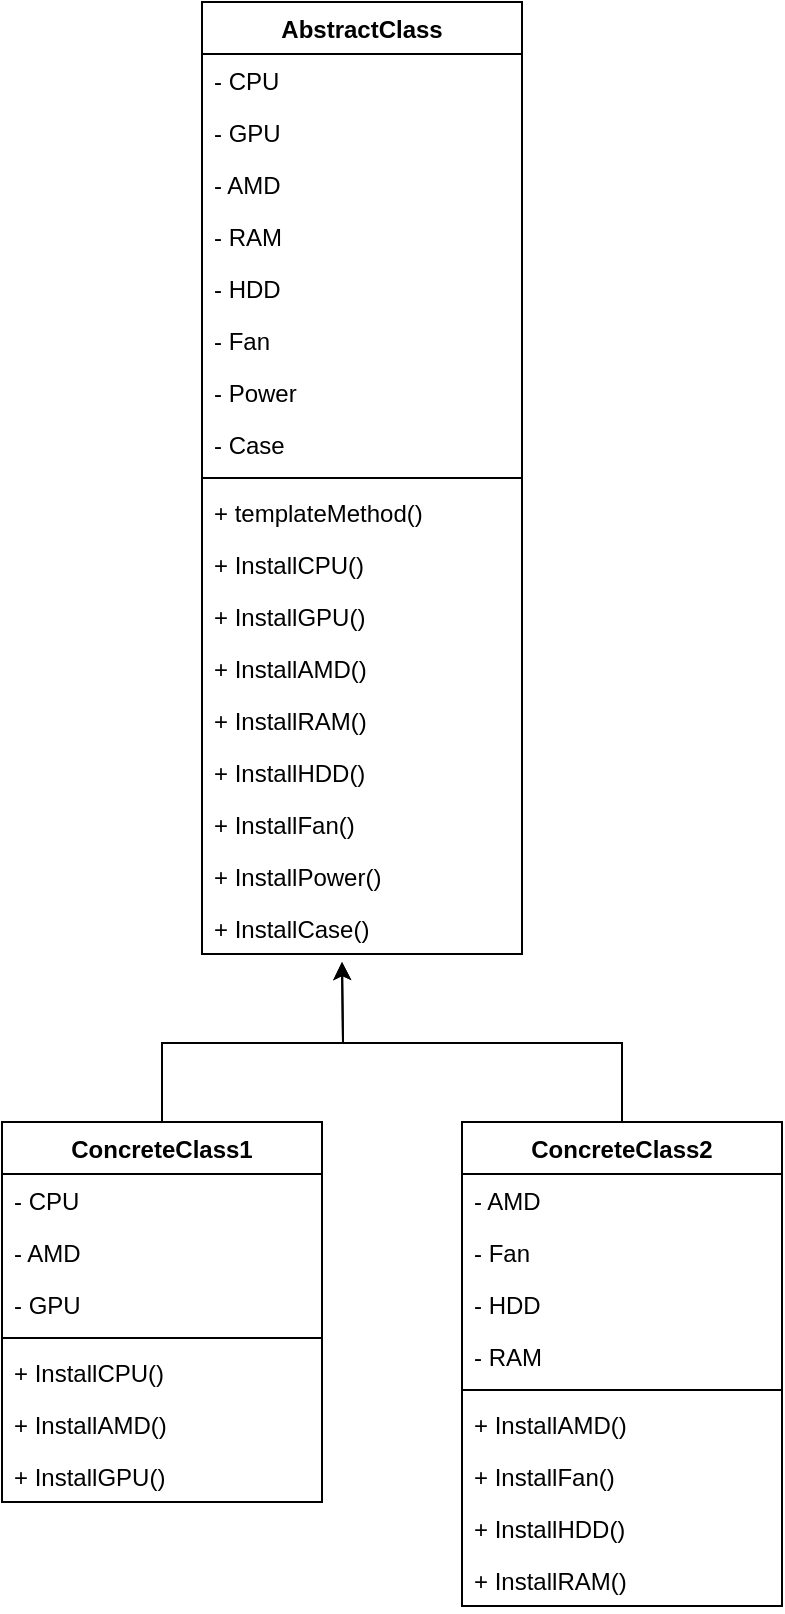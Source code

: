 <mxfile version="20.6.0" type="device"><diagram id="C5RBs43oDa-KdzZeNtuy" name="Page-1"><mxGraphModel dx="645" dy="569" grid="1" gridSize="10" guides="1" tooltips="1" connect="1" arrows="1" fold="1" page="1" pageScale="1" pageWidth="827" pageHeight="1169" math="0" shadow="0"><root><mxCell id="WIyWlLk6GJQsqaUBKTNV-0"/><mxCell id="WIyWlLk6GJQsqaUBKTNV-1" parent="WIyWlLk6GJQsqaUBKTNV-0"/><mxCell id="QH8xuk7H27wS32dFUT2F-24" value="AbstractClass" style="swimlane;fontStyle=1;align=center;verticalAlign=top;childLayout=stackLayout;horizontal=1;startSize=26;horizontalStack=0;resizeParent=1;resizeParentMax=0;resizeLast=0;collapsible=1;marginBottom=0;" vertex="1" parent="WIyWlLk6GJQsqaUBKTNV-1"><mxGeometry x="140" y="230" width="160" height="476" as="geometry"/></mxCell><mxCell id="QH8xuk7H27wS32dFUT2F-25" value="- CPU" style="text;strokeColor=none;fillColor=none;align=left;verticalAlign=top;spacingLeft=4;spacingRight=4;overflow=hidden;rotatable=0;points=[[0,0.5],[1,0.5]];portConstraint=eastwest;" vertex="1" parent="QH8xuk7H27wS32dFUT2F-24"><mxGeometry y="26" width="160" height="26" as="geometry"/></mxCell><mxCell id="QH8xuk7H27wS32dFUT2F-29" value="- GPU" style="text;strokeColor=none;fillColor=none;align=left;verticalAlign=top;spacingLeft=4;spacingRight=4;overflow=hidden;rotatable=0;points=[[0,0.5],[1,0.5]];portConstraint=eastwest;" vertex="1" parent="QH8xuk7H27wS32dFUT2F-24"><mxGeometry y="52" width="160" height="26" as="geometry"/></mxCell><mxCell id="QH8xuk7H27wS32dFUT2F-30" value="- AMD" style="text;strokeColor=none;fillColor=none;align=left;verticalAlign=top;spacingLeft=4;spacingRight=4;overflow=hidden;rotatable=0;points=[[0,0.5],[1,0.5]];portConstraint=eastwest;" vertex="1" parent="QH8xuk7H27wS32dFUT2F-24"><mxGeometry y="78" width="160" height="26" as="geometry"/></mxCell><mxCell id="QH8xuk7H27wS32dFUT2F-31" value="- RAM" style="text;strokeColor=none;fillColor=none;align=left;verticalAlign=top;spacingLeft=4;spacingRight=4;overflow=hidden;rotatable=0;points=[[0,0.5],[1,0.5]];portConstraint=eastwest;" vertex="1" parent="QH8xuk7H27wS32dFUT2F-24"><mxGeometry y="104" width="160" height="26" as="geometry"/></mxCell><mxCell id="QH8xuk7H27wS32dFUT2F-32" value="- HDD" style="text;strokeColor=none;fillColor=none;align=left;verticalAlign=top;spacingLeft=4;spacingRight=4;overflow=hidden;rotatable=0;points=[[0,0.5],[1,0.5]];portConstraint=eastwest;" vertex="1" parent="QH8xuk7H27wS32dFUT2F-24"><mxGeometry y="130" width="160" height="26" as="geometry"/></mxCell><mxCell id="QH8xuk7H27wS32dFUT2F-33" value="- Fan" style="text;strokeColor=none;fillColor=none;align=left;verticalAlign=top;spacingLeft=4;spacingRight=4;overflow=hidden;rotatable=0;points=[[0,0.5],[1,0.5]];portConstraint=eastwest;" vertex="1" parent="QH8xuk7H27wS32dFUT2F-24"><mxGeometry y="156" width="160" height="26" as="geometry"/></mxCell><mxCell id="QH8xuk7H27wS32dFUT2F-34" value="- Power" style="text;strokeColor=none;fillColor=none;align=left;verticalAlign=top;spacingLeft=4;spacingRight=4;overflow=hidden;rotatable=0;points=[[0,0.5],[1,0.5]];portConstraint=eastwest;" vertex="1" parent="QH8xuk7H27wS32dFUT2F-24"><mxGeometry y="182" width="160" height="26" as="geometry"/></mxCell><mxCell id="QH8xuk7H27wS32dFUT2F-35" value="- Case" style="text;strokeColor=none;fillColor=none;align=left;verticalAlign=top;spacingLeft=4;spacingRight=4;overflow=hidden;rotatable=0;points=[[0,0.5],[1,0.5]];portConstraint=eastwest;" vertex="1" parent="QH8xuk7H27wS32dFUT2F-24"><mxGeometry y="208" width="160" height="26" as="geometry"/></mxCell><mxCell id="QH8xuk7H27wS32dFUT2F-26" value="" style="line;strokeWidth=1;fillColor=none;align=left;verticalAlign=middle;spacingTop=-1;spacingLeft=3;spacingRight=3;rotatable=0;labelPosition=right;points=[];portConstraint=eastwest;strokeColor=inherit;" vertex="1" parent="QH8xuk7H27wS32dFUT2F-24"><mxGeometry y="234" width="160" height="8" as="geometry"/></mxCell><mxCell id="QH8xuk7H27wS32dFUT2F-27" value="+ templateMethod()" style="text;strokeColor=none;fillColor=none;align=left;verticalAlign=top;spacingLeft=4;spacingRight=4;overflow=hidden;rotatable=0;points=[[0,0.5],[1,0.5]];portConstraint=eastwest;" vertex="1" parent="QH8xuk7H27wS32dFUT2F-24"><mxGeometry y="242" width="160" height="26" as="geometry"/></mxCell><mxCell id="QH8xuk7H27wS32dFUT2F-66" value="+ InstallCPU()" style="text;strokeColor=none;fillColor=none;align=left;verticalAlign=top;spacingLeft=4;spacingRight=4;overflow=hidden;rotatable=0;points=[[0,0.5],[1,0.5]];portConstraint=eastwest;" vertex="1" parent="QH8xuk7H27wS32dFUT2F-24"><mxGeometry y="268" width="160" height="26" as="geometry"/></mxCell><mxCell id="QH8xuk7H27wS32dFUT2F-67" value="+ InstallGPU()" style="text;strokeColor=none;fillColor=none;align=left;verticalAlign=top;spacingLeft=4;spacingRight=4;overflow=hidden;rotatable=0;points=[[0,0.5],[1,0.5]];portConstraint=eastwest;" vertex="1" parent="QH8xuk7H27wS32dFUT2F-24"><mxGeometry y="294" width="160" height="26" as="geometry"/></mxCell><mxCell id="QH8xuk7H27wS32dFUT2F-68" value="+ InstallAMD()" style="text;strokeColor=none;fillColor=none;align=left;verticalAlign=top;spacingLeft=4;spacingRight=4;overflow=hidden;rotatable=0;points=[[0,0.5],[1,0.5]];portConstraint=eastwest;" vertex="1" parent="QH8xuk7H27wS32dFUT2F-24"><mxGeometry y="320" width="160" height="26" as="geometry"/></mxCell><mxCell id="QH8xuk7H27wS32dFUT2F-38" value="+ InstallRAM()" style="text;strokeColor=none;fillColor=none;align=left;verticalAlign=top;spacingLeft=4;spacingRight=4;overflow=hidden;rotatable=0;points=[[0,0.5],[1,0.5]];portConstraint=eastwest;" vertex="1" parent="QH8xuk7H27wS32dFUT2F-24"><mxGeometry y="346" width="160" height="26" as="geometry"/></mxCell><mxCell id="QH8xuk7H27wS32dFUT2F-39" value="+ InstallHDD()" style="text;strokeColor=none;fillColor=none;align=left;verticalAlign=top;spacingLeft=4;spacingRight=4;overflow=hidden;rotatable=0;points=[[0,0.5],[1,0.5]];portConstraint=eastwest;" vertex="1" parent="QH8xuk7H27wS32dFUT2F-24"><mxGeometry y="372" width="160" height="26" as="geometry"/></mxCell><mxCell id="QH8xuk7H27wS32dFUT2F-40" value="+ InstallFan()" style="text;strokeColor=none;fillColor=none;align=left;verticalAlign=top;spacingLeft=4;spacingRight=4;overflow=hidden;rotatable=0;points=[[0,0.5],[1,0.5]];portConstraint=eastwest;" vertex="1" parent="QH8xuk7H27wS32dFUT2F-24"><mxGeometry y="398" width="160" height="26" as="geometry"/></mxCell><mxCell id="QH8xuk7H27wS32dFUT2F-41" value="+ InstallPower()" style="text;strokeColor=none;fillColor=none;align=left;verticalAlign=top;spacingLeft=4;spacingRight=4;overflow=hidden;rotatable=0;points=[[0,0.5],[1,0.5]];portConstraint=eastwest;" vertex="1" parent="QH8xuk7H27wS32dFUT2F-24"><mxGeometry y="424" width="160" height="26" as="geometry"/></mxCell><mxCell id="QH8xuk7H27wS32dFUT2F-42" value="+ InstallCase()" style="text;strokeColor=none;fillColor=none;align=left;verticalAlign=top;spacingLeft=4;spacingRight=4;overflow=hidden;rotatable=0;points=[[0,0.5],[1,0.5]];portConstraint=eastwest;" vertex="1" parent="QH8xuk7H27wS32dFUT2F-24"><mxGeometry y="450" width="160" height="26" as="geometry"/></mxCell><mxCell id="QH8xuk7H27wS32dFUT2F-78" style="edgeStyle=orthogonalEdgeStyle;rounded=0;orthogonalLoop=1;jettySize=auto;html=1;exitX=0.5;exitY=0;exitDx=0;exitDy=0;" edge="1" parent="WIyWlLk6GJQsqaUBKTNV-1" source="QH8xuk7H27wS32dFUT2F-43"><mxGeometry relative="1" as="geometry"><mxPoint x="210" y="710" as="targetPoint"/></mxGeometry></mxCell><mxCell id="QH8xuk7H27wS32dFUT2F-43" value="ConcreteClass1" style="swimlane;fontStyle=1;align=center;verticalAlign=top;childLayout=stackLayout;horizontal=1;startSize=26;horizontalStack=0;resizeParent=1;resizeParentMax=0;resizeLast=0;collapsible=1;marginBottom=0;" vertex="1" parent="WIyWlLk6GJQsqaUBKTNV-1"><mxGeometry x="40" y="790" width="160" height="190" as="geometry"/></mxCell><mxCell id="QH8xuk7H27wS32dFUT2F-51" value="- CPU" style="text;strokeColor=none;fillColor=none;align=left;verticalAlign=top;spacingLeft=4;spacingRight=4;overflow=hidden;rotatable=0;points=[[0,0.5],[1,0.5]];portConstraint=eastwest;" vertex="1" parent="QH8xuk7H27wS32dFUT2F-43"><mxGeometry y="26" width="160" height="26" as="geometry"/></mxCell><mxCell id="QH8xuk7H27wS32dFUT2F-53" value="- AMD" style="text;strokeColor=none;fillColor=none;align=left;verticalAlign=top;spacingLeft=4;spacingRight=4;overflow=hidden;rotatable=0;points=[[0,0.5],[1,0.5]];portConstraint=eastwest;" vertex="1" parent="QH8xuk7H27wS32dFUT2F-43"><mxGeometry y="52" width="160" height="26" as="geometry"/></mxCell><mxCell id="QH8xuk7H27wS32dFUT2F-52" value="- GPU" style="text;strokeColor=none;fillColor=none;align=left;verticalAlign=top;spacingLeft=4;spacingRight=4;overflow=hidden;rotatable=0;points=[[0,0.5],[1,0.5]];portConstraint=eastwest;" vertex="1" parent="QH8xuk7H27wS32dFUT2F-43"><mxGeometry y="78" width="160" height="26" as="geometry"/></mxCell><mxCell id="QH8xuk7H27wS32dFUT2F-45" value="" style="line;strokeWidth=1;fillColor=none;align=left;verticalAlign=middle;spacingTop=-1;spacingLeft=3;spacingRight=3;rotatable=0;labelPosition=right;points=[];portConstraint=eastwest;strokeColor=inherit;" vertex="1" parent="QH8xuk7H27wS32dFUT2F-43"><mxGeometry y="104" width="160" height="8" as="geometry"/></mxCell><mxCell id="QH8xuk7H27wS32dFUT2F-28" value="+ InstallCPU()" style="text;strokeColor=none;fillColor=none;align=left;verticalAlign=top;spacingLeft=4;spacingRight=4;overflow=hidden;rotatable=0;points=[[0,0.5],[1,0.5]];portConstraint=eastwest;" vertex="1" parent="QH8xuk7H27wS32dFUT2F-43"><mxGeometry y="112" width="160" height="26" as="geometry"/></mxCell><mxCell id="QH8xuk7H27wS32dFUT2F-37" value="+ InstallAMD()" style="text;strokeColor=none;fillColor=none;align=left;verticalAlign=top;spacingLeft=4;spacingRight=4;overflow=hidden;rotatable=0;points=[[0,0.5],[1,0.5]];portConstraint=eastwest;" vertex="1" parent="QH8xuk7H27wS32dFUT2F-43"><mxGeometry y="138" width="160" height="26" as="geometry"/></mxCell><mxCell id="QH8xuk7H27wS32dFUT2F-36" value="+ InstallGPU()" style="text;strokeColor=none;fillColor=none;align=left;verticalAlign=top;spacingLeft=4;spacingRight=4;overflow=hidden;rotatable=0;points=[[0,0.5],[1,0.5]];portConstraint=eastwest;" vertex="1" parent="QH8xuk7H27wS32dFUT2F-43"><mxGeometry y="164" width="160" height="26" as="geometry"/></mxCell><mxCell id="QH8xuk7H27wS32dFUT2F-79" style="edgeStyle=orthogonalEdgeStyle;rounded=0;orthogonalLoop=1;jettySize=auto;html=1;exitX=0.5;exitY=0;exitDx=0;exitDy=0;" edge="1" parent="WIyWlLk6GJQsqaUBKTNV-1" source="QH8xuk7H27wS32dFUT2F-54"><mxGeometry relative="1" as="geometry"><mxPoint x="210" y="710" as="targetPoint"/></mxGeometry></mxCell><mxCell id="QH8xuk7H27wS32dFUT2F-54" value="ConcreteClass2" style="swimlane;fontStyle=1;align=center;verticalAlign=top;childLayout=stackLayout;horizontal=1;startSize=26;horizontalStack=0;resizeParent=1;resizeParentMax=0;resizeLast=0;collapsible=1;marginBottom=0;" vertex="1" parent="WIyWlLk6GJQsqaUBKTNV-1"><mxGeometry x="270" y="790" width="160" height="242" as="geometry"/></mxCell><mxCell id="QH8xuk7H27wS32dFUT2F-62" value="- AMD" style="text;strokeColor=none;fillColor=none;align=left;verticalAlign=top;spacingLeft=4;spacingRight=4;overflow=hidden;rotatable=0;points=[[0,0.5],[1,0.5]];portConstraint=eastwest;" vertex="1" parent="QH8xuk7H27wS32dFUT2F-54"><mxGeometry y="26" width="160" height="26" as="geometry"/></mxCell><mxCell id="QH8xuk7H27wS32dFUT2F-65" value="- Fan" style="text;strokeColor=none;fillColor=none;align=left;verticalAlign=top;spacingLeft=4;spacingRight=4;overflow=hidden;rotatable=0;points=[[0,0.5],[1,0.5]];portConstraint=eastwest;" vertex="1" parent="QH8xuk7H27wS32dFUT2F-54"><mxGeometry y="52" width="160" height="26" as="geometry"/></mxCell><mxCell id="QH8xuk7H27wS32dFUT2F-64" value="- HDD" style="text;strokeColor=none;fillColor=none;align=left;verticalAlign=top;spacingLeft=4;spacingRight=4;overflow=hidden;rotatable=0;points=[[0,0.5],[1,0.5]];portConstraint=eastwest;" vertex="1" parent="QH8xuk7H27wS32dFUT2F-54"><mxGeometry y="78" width="160" height="26" as="geometry"/></mxCell><mxCell id="QH8xuk7H27wS32dFUT2F-63" value="- RAM" style="text;strokeColor=none;fillColor=none;align=left;verticalAlign=top;spacingLeft=4;spacingRight=4;overflow=hidden;rotatable=0;points=[[0,0.5],[1,0.5]];portConstraint=eastwest;" vertex="1" parent="QH8xuk7H27wS32dFUT2F-54"><mxGeometry y="104" width="160" height="26" as="geometry"/></mxCell><mxCell id="QH8xuk7H27wS32dFUT2F-58" value="" style="line;strokeWidth=1;fillColor=none;align=left;verticalAlign=middle;spacingTop=-1;spacingLeft=3;spacingRight=3;rotatable=0;labelPosition=right;points=[];portConstraint=eastwest;strokeColor=inherit;" vertex="1" parent="QH8xuk7H27wS32dFUT2F-54"><mxGeometry y="130" width="160" height="8" as="geometry"/></mxCell><mxCell id="QH8xuk7H27wS32dFUT2F-69" value="+ InstallAMD()" style="text;strokeColor=none;fillColor=none;align=left;verticalAlign=top;spacingLeft=4;spacingRight=4;overflow=hidden;rotatable=0;points=[[0,0.5],[1,0.5]];portConstraint=eastwest;" vertex="1" parent="QH8xuk7H27wS32dFUT2F-54"><mxGeometry y="138" width="160" height="26" as="geometry"/></mxCell><mxCell id="QH8xuk7H27wS32dFUT2F-72" value="+ InstallFan()" style="text;strokeColor=none;fillColor=none;align=left;verticalAlign=top;spacingLeft=4;spacingRight=4;overflow=hidden;rotatable=0;points=[[0,0.5],[1,0.5]];portConstraint=eastwest;" vertex="1" parent="QH8xuk7H27wS32dFUT2F-54"><mxGeometry y="164" width="160" height="26" as="geometry"/></mxCell><mxCell id="QH8xuk7H27wS32dFUT2F-71" value="+ InstallHDD()" style="text;strokeColor=none;fillColor=none;align=left;verticalAlign=top;spacingLeft=4;spacingRight=4;overflow=hidden;rotatable=0;points=[[0,0.5],[1,0.5]];portConstraint=eastwest;" vertex="1" parent="QH8xuk7H27wS32dFUT2F-54"><mxGeometry y="190" width="160" height="26" as="geometry"/></mxCell><mxCell id="QH8xuk7H27wS32dFUT2F-70" value="+ InstallRAM()" style="text;strokeColor=none;fillColor=none;align=left;verticalAlign=top;spacingLeft=4;spacingRight=4;overflow=hidden;rotatable=0;points=[[0,0.5],[1,0.5]];portConstraint=eastwest;" vertex="1" parent="QH8xuk7H27wS32dFUT2F-54"><mxGeometry y="216" width="160" height="26" as="geometry"/></mxCell></root></mxGraphModel></diagram></mxfile>